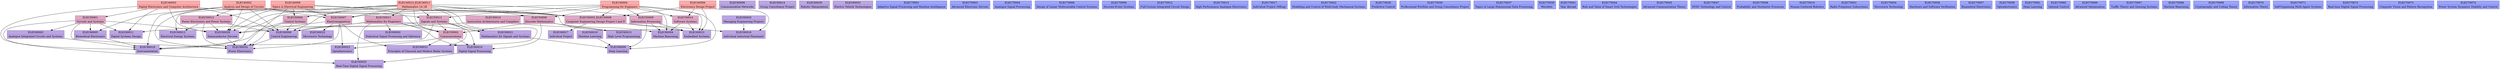 // This is an auto-generated file. Don't edit this file; edit `modules.yml` instead.

digraph G {
  graph[root="root"];
  node[shape="record", style="filled"];

  node[color="#945050", fillcolor="#ffaaaa"];

  ELEC40002 [label="{ELEC40002 | Analysis and Design of Circuits}"];

  ELEC40003 [label="{ELEC40003 | Digital Electronics and Computer Architecture}"];

  ELEC40004 [label="{ELEC40004 | Programming for Engineers}"];

  ELEC40006 [label="{ELEC40006 | Electronics Design Project}"];

  ELEC40009 [label="{ELEC40009 | Topics in Electrical Engineering}"];

  ELEC40010_ELEC40011 [label="{ELEC40010_ELEC40011 | Mathematics 1A 1B}"];

  node[color="#985d7d", fillcolor="#dea8c6"];

  ELEC50001 [label="{ELEC50001 | Circuits and Systems}"];
  ELEC40003 -> ELEC50001;

  ELEC50002 [label="{ELEC50002 | Communications}"];
  ELEC40009 -> ELEC50002;
  ELEC40010_ELEC40011 -> ELEC50002;
  ELEC50006 -> ELEC50002;
  ELEC50011 -> ELEC50002;
  ELEC50013 -> ELEC50002;

  ELEC50003_ELEC50008 [label="{ELEC50003_ELEC50008 | Computer Engineering Design Project I and II}"];
  ELEC40002 -> ELEC50003_ELEC50008;
  ELEC40003 -> ELEC50003_ELEC50008;
  ELEC40004 -> ELEC50003_ELEC50008;
  ELEC40006 -> ELEC50003_ELEC50008;
  ELEC40009 -> ELEC50003_ELEC50008;
  ELEC40010_ELEC40011 -> ELEC50003_ELEC50008;

  ELEC50004 [label="{ELEC50004 | Control Systems}"];
  ELEC40009 -> ELEC50004;
  ELEC40010_ELEC40011 -> ELEC50004;

  ELEC50006 [label="{ELEC50006 | Discrete Mathematics}"];
  ELEC40004 -> ELEC50006;
  ELEC40010_ELEC40011 -> ELEC50006;

  ELEC50007 [label="{ELEC50007 | Electromagnetism}"];
  ELEC40002 -> ELEC50007;
  ELEC40004 -> ELEC50007;
  ELEC40009 -> ELEC50007;
  ELEC40010_ELEC40011 -> ELEC50007;

  ELEC50009 [label="{ELEC50009 | Information Processing}"];
  ELEC40004 -> ELEC50009;
  ELEC40010_ELEC40011 -> ELEC50009;

  ELEC50010 [label="{ELEC50010 | Instruction Architectures and Compilers}"];
  ELEC40004 -> ELEC50010;

  ELEC50011 [label="{ELEC50011 | Mathematics for Engineers}"];
  ELEC40010_ELEC40011 -> ELEC50011;

  ELEC50012 [label="{ELEC50012 | Power Electronics and Power Systems}"];
  ELEC40002 -> ELEC50012;
  ELEC40009 -> ELEC50012;

  ELEC50013 [label="{ELEC50013 | Signals and Systems}"];
  ELEC40002 -> ELEC50013;
  ELEC40004 -> ELEC50013;
  ELEC40010_ELEC40011 -> ELEC50013;

  ELEC50014 [label="{ELEC50014 | Software Systems}"];
  ELEC40004 -> ELEC50014;
  ELEC40006 -> ELEC50014;
  node[color="#7e68a4", fillcolor="#bba5e3"];

  ELEC60002 [label="{ELEC60002 | Statistical Signal Processing and Inference}"];
  ELEC50011 -> ELEC60002;

  ELEC60003 [label="{ELEC60003 | Analogue Integrated Circuits and Systems}"];
  ELEC50001 -> ELEC60003;

  ELEC60004 [label="{ELEC60004 | Machine Reasoning}"];
  ELEC40004 -> ELEC60004;
  ELEC50014 -> ELEC60004;
  ELEC50006 -> ELEC60004;
  ELEC50009 -> ELEC60004;

  ELEC60005 [label="{ELEC60005 | Biomedical Electronics}"];
  ELEC40002 -> ELEC60005;
  ELEC50001 -> ELEC60005;

  ELEC60006 [label="{ELEC60006 | Communication Networks}"];

  ELEC60008 [label="{ELEC60008 | Control Engineering}"];
  ELEC40002 -> ELEC60008;
  ELEC40003 -> ELEC60008;
  ELEC40010_ELEC40011 -> ELEC60008;
  ELEC50011 -> ELEC60008;
  ELEC50013 -> ELEC60008;
  ELEC50004 -> ELEC60008;
  ELEC50012 -> ELEC60008;

  ELEC60009 [label="{ELEC60009 | Deep Learning}"];
  ELEC60019 -> ELEC60009;
  ELEC60021 -> ELEC60009;
  ELEC40004 -> ELEC60009;
  ELEC50009 -> ELEC60009;

  ELEC60010 [label="{ELEC60010 | Digital Signal Processing}"];
  ELEC50006 -> ELEC60010;
  ELEC50011 -> ELEC60010;
  ELEC50013 -> ELEC60010;
  ELEC50002 -> ELEC60010;

  ELEC60011 [label="{ELEC60011 | Digital Systems Design}"];
  ELEC40003 -> ELEC60011;
  ELEC50001 -> ELEC60011;
  ELEC50010 -> ELEC60011;

  ELEC60012 [label="{ELEC60012 | Electrical Energy Systems}"];
  ELEC50012 -> ELEC60012;
  ELEC40009 -> ELEC60012;

  ELEC60013 [label="{ELEC60013 | Embedded Systems}"];
  ELEC40003 -> ELEC60013;
  ELEC40004 -> ELEC60013;
  ELEC40006 -> ELEC60013;
  ELEC50014 -> ELEC60013;
  ELEC50009 -> ELEC60013;
  ELEC50003_ELEC50008 -> ELEC60013;

  ELEC60014 [label="{ELEC60014 | Group Consultancy Project}"];

  ELEC60015 [label="{ELEC60015 | High Level Programming}"];
  ELEC50010 -> ELEC60015;
  ELEC50006 -> ELEC60015;

  ELEC60016 [label="{ELEC60016 | Individual Industrial Placement}"];
  ELEC40006 -> ELEC60016;
  ELEC50003_ELEC50008 -> ELEC60016;
  ELEC60020 -> ELEC60016;

  ELEC60017 [label="{ELEC60017 | Individual Project}"];
  ELEC50003_ELEC50008 -> ELEC60017;

  ELEC60018 [label="{ELEC60018 | Instrumentation}"];
  ELEC40010_ELEC40011 -> ELEC60018;
  ELEC40002 -> ELEC60018;
  ELEC50001 -> ELEC60018;
  ELEC50013 -> ELEC60018;
  ELEC50004 -> ELEC60018;
  ELEC60003 -> ELEC60018;
  ELEC60005 -> ELEC60018;

  ELEC60019 [label="{ELEC60019 | Machine Learning}"];

  ELEC60020 [label="{ELEC60020 | Managing Engineering Projects}"];

  ELEC60021 [label="{ELEC60021 | Mathematics for Signals and Systems}"];
  ELEC40010_ELEC40011 -> ELEC60021;
  ELEC50011 -> ELEC60021;
  ELEC50013 -> ELEC60021;

  ELEC60022 [label="{ELEC60022 | Microwave Technology}"];
  ELEC50007 -> ELEC60022;

  ELEC60023 [label="{ELEC60023 | Optoelectronics}"];
  ELEC50007 -> ELEC60023;
  ELEC50002 -> ELEC60023;

  ELEC60024 [label="{ELEC60024 | Power Electronics}"];
  ELEC40002 -> ELEC60024;
  ELEC40009 -> ELEC60024;
  ELEC50001 -> ELEC60024;
  ELEC50004 -> ELEC60024;
  ELEC50007 -> ELEC60024;
  ELEC50012 -> ELEC60024;
  ELEC60029 -> ELEC60024;
  ELEC60008 -> ELEC60024;

  ELEC60025 [label="{ELEC60025 | Real-Time Digital Signal Processing}"];
  ELEC40003 -> ELEC60025;
  ELEC50011 -> ELEC60025;
  ELEC60010 -> ELEC60025;

  ELEC60029 [label="{ELEC60029 | Semiconductor Devices}"];
  ELEC40002 -> ELEC60029;
  ELEC40003 -> ELEC60029;
  ELEC40009 -> ELEC60029;
  ELEC40010_ELEC40011 -> ELEC60029;
  ELEC50001 -> ELEC60029;
  ELEC50011 -> ELEC60029;
  ELEC50007 -> ELEC60029;
  ELEC50012 -> ELEC60029;

  ELEC60030 [label="{ELEC60030 | Robotic Manipulation}"];

  ELEC60031 [label="{ELEC60031 | Principles of Classical and Modern Radar Systems}"];
  ELEC40010_ELEC40011 -> ELEC60031;
  ELEC50013 -> ELEC60031;
  ELEC50002 -> ELEC60031;
  ELEC50007 -> ELEC60031;

  ELEC60033 [label="{ELEC60033 | Electric Vehicle Technologies}"];
  node[color="#4d5395", fillcolor="#9aa3ff"];

  ELEC70001 [label="{ELEC70001 | Adaptive Signal Processing and Machine Intelligence}"];

  ELEC70003 [label="{ELEC70003 | Advanced Electronic Devices}"];

  ELEC70004 [label="{ELEC70004 | Analogue Signal Processing}"];

  ELEC70006 [label="{ELEC70006 | Design of Linear Multivariable Control Systems}"];

  ELEC70009 [label="{ELEC70009 | Discrete-Event Systems}"];

  ELEC70012 [label="{ELEC70012 | Full-Custom Integrated Circuit Design}"];

  ELEC70013 [label="{ELEC70013 | High Performance Analogue Electronics}"];

  ELEC70017 [label="{ELEC70017 | Individual Project (MEng)}"];

  ELEC70022 [label="{ELEC70022 | Modelling and Control of Multi-body Mechanical Systems}"];

  ELEC70028 [label="{ELEC70028 | Predictive Control}"];

  ELEC70030 [label="{ELEC70030 | Professional Portfolio and Group Consultancy Project}"];

  ELEC70037 [label="{ELEC70037 | Topics in Large Dimensional Data Processing}"];

  ELEC70039 [label="{ELEC70039 | Wavelets}"];

  ELEC70041 [label="{ELEC70041 | Year Abroad}"];

  ELEC70044 [label="{ELEC70044 | Role and Value of Smart Grid Technologies}"];

  ELEC70045 [label="{ELEC70045 | Advanced Communication Theory}"];

  ELEC70047 [label="{ELEC70047 | HVDC Technology and Control}"];

  ELEC70048 [label="{ELEC70048 | Probability and Stochastic Processes}"];

  ELEC70015 [label="{ELEC70015 | Human-Centered Robotics}"];

  ELEC70051 [label="{ELEC70051 | Radio Frequency Subsystems}"];

  ELEC70054 [label="{ELEC70054 | Microwave Technology}"];

  ELEC70056 [label="{ELEC70056 | Hardware and Software Verification}"];

  ELEC70057 [label="{ELEC70057 | Biomedical Electronics}"];

  ELEC70058 [label="{ELEC70058 | Optoelectronics}"];

  ELEC70061 [label="{ELEC70061 | Deep Learning}"];

  ELEC70065 [label="{ELEC70065 | Optimal Control}"];

  ELEC70066 [label="{ELEC70066 | Advanced Optimisation}"];

  ELEC70067 [label="{ELEC70067 | Traffic Theory and Queuing Systems}"];

  ELEC70068 [label="{ELEC70068 | Machine Reasoning}"];

  ELEC70069 [label="{ELEC70069 | Cryptography and Coding Theory}"];

  ELEC70070 [label="{ELEC70070 | Information Theory}"];

  ELEC70071 [label="{ELEC70071 | Self-Organising Multi-Agent Systems}"];

  ELEC70072 [label="{ELEC70072 | Real-time Digital Signal Processing}"];

  ELEC70073 [label="{ELEC70073 | Computer Vision and Pattern Recognition}"];

  ELEC70074 [label="{ELEC70074 | Power System Dynamics Stability and Control}"];
}
